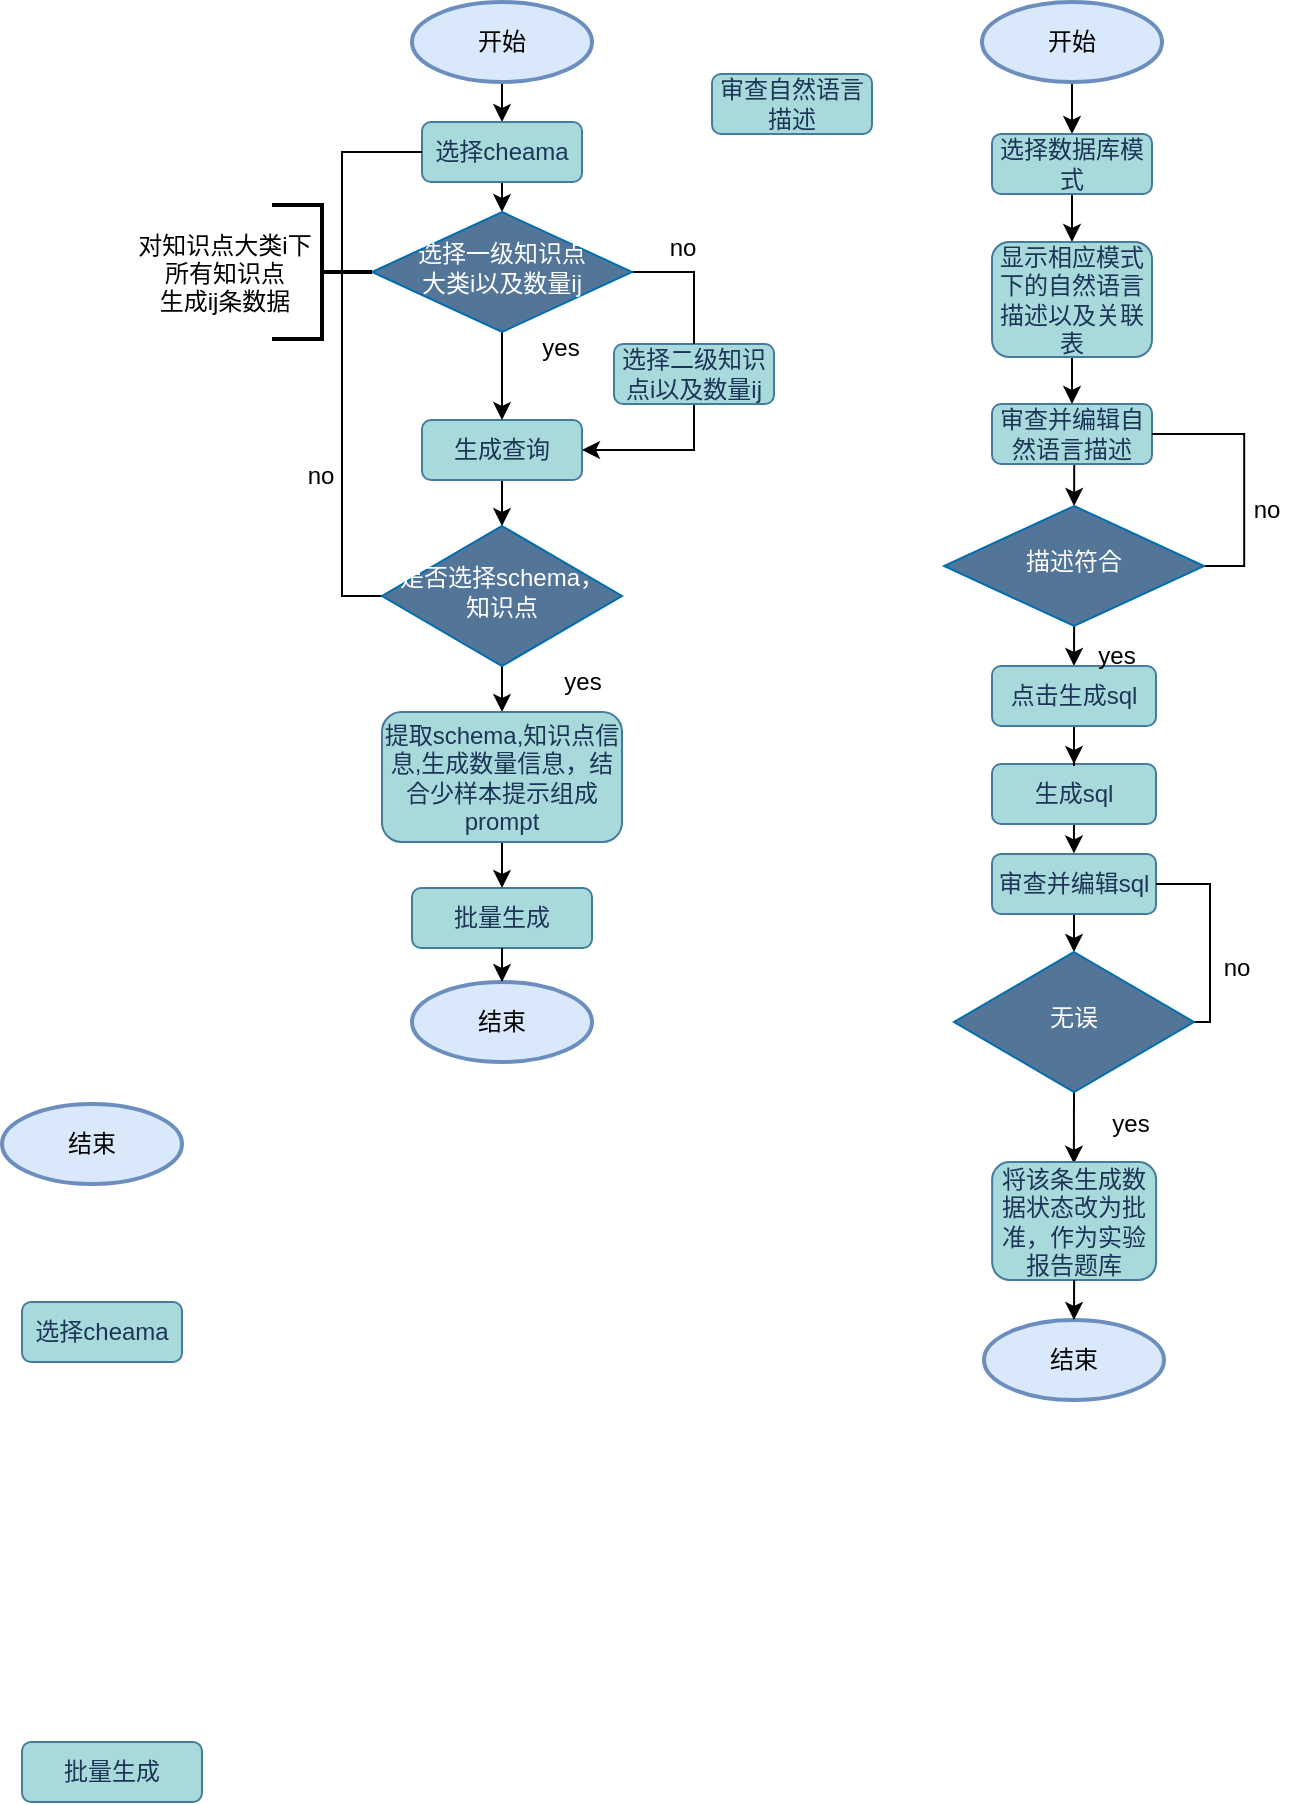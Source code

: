 <mxfile version="26.2.1">
  <diagram id="C5RBs43oDa-KdzZeNtuy" name="Page-1">
    <mxGraphModel dx="867" dy="539" grid="0" gridSize="10" guides="1" tooltips="1" connect="1" arrows="1" fold="1" page="1" pageScale="1" pageWidth="827" pageHeight="1169" math="0" shadow="0">
      <root>
        <mxCell id="WIyWlLk6GJQsqaUBKTNV-0" />
        <mxCell id="WIyWlLk6GJQsqaUBKTNV-1" parent="WIyWlLk6GJQsqaUBKTNV-0" />
        <mxCell id="_8PwzIx_y7-3H37tJzUT-24" style="edgeStyle=orthogonalEdgeStyle;rounded=0;orthogonalLoop=1;jettySize=auto;html=1;exitX=0.5;exitY=1;exitDx=0;exitDy=0;exitPerimeter=0;entryX=0.5;entryY=0;entryDx=0;entryDy=0;" edge="1" parent="WIyWlLk6GJQsqaUBKTNV-1" source="_8PwzIx_y7-3H37tJzUT-8" target="_8PwzIx_y7-3H37tJzUT-11">
          <mxGeometry relative="1" as="geometry" />
        </mxCell>
        <mxCell id="_8PwzIx_y7-3H37tJzUT-8" value="开始" style="strokeWidth=2;html=1;shape=mxgraph.flowchart.start_2;whiteSpace=wrap;labelBackgroundColor=none;fillColor=#dae8fc;strokeColor=#6c8ebf;" vertex="1" parent="WIyWlLk6GJQsqaUBKTNV-1">
          <mxGeometry x="335" y="40" width="90" height="40" as="geometry" />
        </mxCell>
        <mxCell id="_8PwzIx_y7-3H37tJzUT-25" style="edgeStyle=orthogonalEdgeStyle;rounded=0;orthogonalLoop=1;jettySize=auto;html=1;exitX=0.5;exitY=1;exitDx=0;exitDy=0;entryX=0.5;entryY=0;entryDx=0;entryDy=0;" edge="1" parent="WIyWlLk6GJQsqaUBKTNV-1" source="_8PwzIx_y7-3H37tJzUT-11" target="_8PwzIx_y7-3H37tJzUT-16">
          <mxGeometry relative="1" as="geometry" />
        </mxCell>
        <mxCell id="_8PwzIx_y7-3H37tJzUT-11" value="选择cheama" style="rounded=1;whiteSpace=wrap;html=1;fontSize=12;glass=0;strokeWidth=1;shadow=0;labelBackgroundColor=none;fillColor=#A8DADC;strokeColor=#457B9D;fontColor=#1D3557;" vertex="1" parent="WIyWlLk6GJQsqaUBKTNV-1">
          <mxGeometry x="340" y="100" width="80" height="30" as="geometry" />
        </mxCell>
        <mxCell id="_8PwzIx_y7-3H37tJzUT-12" value="批量生成" style="rounded=1;whiteSpace=wrap;html=1;fontSize=12;glass=0;strokeWidth=1;shadow=0;labelBackgroundColor=none;fillColor=#A8DADC;strokeColor=#457B9D;fontColor=#1D3557;" vertex="1" parent="WIyWlLk6GJQsqaUBKTNV-1">
          <mxGeometry x="335" y="483" width="90" height="30" as="geometry" />
        </mxCell>
        <mxCell id="_8PwzIx_y7-3H37tJzUT-32" style="edgeStyle=orthogonalEdgeStyle;rounded=0;orthogonalLoop=1;jettySize=auto;html=1;exitX=0.5;exitY=1;exitDx=0;exitDy=0;entryX=0.5;entryY=0;entryDx=0;entryDy=0;" edge="1" parent="WIyWlLk6GJQsqaUBKTNV-1" source="_8PwzIx_y7-3H37tJzUT-14" target="_8PwzIx_y7-3H37tJzUT-20">
          <mxGeometry relative="1" as="geometry" />
        </mxCell>
        <mxCell id="_8PwzIx_y7-3H37tJzUT-14" value="生成查询" style="rounded=1;whiteSpace=wrap;html=1;fontSize=12;glass=0;strokeWidth=1;shadow=0;labelBackgroundColor=none;fillColor=#A8DADC;strokeColor=#457B9D;fontColor=#1D3557;" vertex="1" parent="WIyWlLk6GJQsqaUBKTNV-1">
          <mxGeometry x="340" y="249" width="80" height="30" as="geometry" />
        </mxCell>
        <mxCell id="_8PwzIx_y7-3H37tJzUT-36" style="edgeStyle=orthogonalEdgeStyle;rounded=0;orthogonalLoop=1;jettySize=auto;html=1;exitX=0.5;exitY=1;exitDx=0;exitDy=0;entryX=1;entryY=0.5;entryDx=0;entryDy=0;" edge="1" parent="WIyWlLk6GJQsqaUBKTNV-1" source="_8PwzIx_y7-3H37tJzUT-15" target="_8PwzIx_y7-3H37tJzUT-14">
          <mxGeometry relative="1" as="geometry" />
        </mxCell>
        <mxCell id="_8PwzIx_y7-3H37tJzUT-15" value="选择二级知识点i以及数量ij" style="rounded=1;whiteSpace=wrap;html=1;fontSize=12;glass=0;strokeWidth=1;shadow=0;labelBackgroundColor=none;fillColor=#A8DADC;strokeColor=#457B9D;fontColor=#1D3557;" vertex="1" parent="WIyWlLk6GJQsqaUBKTNV-1">
          <mxGeometry x="436" y="211" width="80" height="30" as="geometry" />
        </mxCell>
        <mxCell id="_8PwzIx_y7-3H37tJzUT-26" style="edgeStyle=orthogonalEdgeStyle;rounded=0;orthogonalLoop=1;jettySize=auto;html=1;exitX=0.5;exitY=1;exitDx=0;exitDy=0;" edge="1" parent="WIyWlLk6GJQsqaUBKTNV-1" source="_8PwzIx_y7-3H37tJzUT-16" target="_8PwzIx_y7-3H37tJzUT-14">
          <mxGeometry relative="1" as="geometry">
            <mxPoint x="380" y="235" as="targetPoint" />
          </mxGeometry>
        </mxCell>
        <mxCell id="_8PwzIx_y7-3H37tJzUT-28" style="edgeStyle=orthogonalEdgeStyle;rounded=0;orthogonalLoop=1;jettySize=auto;html=1;exitX=1;exitY=0.5;exitDx=0;exitDy=0;entryX=0.5;entryY=0;entryDx=0;entryDy=0;endArrow=none;startFill=0;" edge="1" parent="WIyWlLk6GJQsqaUBKTNV-1" source="_8PwzIx_y7-3H37tJzUT-16" target="_8PwzIx_y7-3H37tJzUT-15">
          <mxGeometry relative="1" as="geometry" />
        </mxCell>
        <mxCell id="_8PwzIx_y7-3H37tJzUT-16" value="&lt;span&gt;&lt;font style=&quot;color: rgb(255, 255, 255);&quot;&gt;选择一级知识点&lt;/font&gt;&lt;/span&gt;&lt;div&gt;&lt;span&gt;&lt;font style=&quot;color: rgb(255, 255, 255);&quot;&gt;大类i以及数量ij&lt;/font&gt;&lt;/span&gt;&lt;/div&gt;" style="rhombus;whiteSpace=wrap;html=1;shadow=0;fontFamily=Helvetica;fontSize=12;align=center;strokeWidth=1;spacing=6;spacingTop=-4;labelBackgroundColor=none;fillColor=light-dark(#527598, #2566a8);strokeColor=#006EAF;fontColor=#ffffff;verticalAlign=middle;" vertex="1" parent="WIyWlLk6GJQsqaUBKTNV-1">
          <mxGeometry x="315" y="145" width="130" height="60" as="geometry" />
        </mxCell>
        <mxCell id="_8PwzIx_y7-3H37tJzUT-19" value="选择cheama" style="rounded=1;whiteSpace=wrap;html=1;fontSize=12;glass=0;strokeWidth=1;shadow=0;labelBackgroundColor=none;fillColor=#A8DADC;strokeColor=#457B9D;fontColor=#1D3557;" vertex="1" parent="WIyWlLk6GJQsqaUBKTNV-1">
          <mxGeometry x="140" y="690" width="80" height="30" as="geometry" />
        </mxCell>
        <mxCell id="_8PwzIx_y7-3H37tJzUT-38" style="edgeStyle=orthogonalEdgeStyle;rounded=0;orthogonalLoop=1;jettySize=auto;html=1;exitX=0;exitY=0.5;exitDx=0;exitDy=0;entryX=0;entryY=0.5;entryDx=0;entryDy=0;endArrow=none;startFill=0;" edge="1" parent="WIyWlLk6GJQsqaUBKTNV-1" source="_8PwzIx_y7-3H37tJzUT-20" target="_8PwzIx_y7-3H37tJzUT-11">
          <mxGeometry relative="1" as="geometry" />
        </mxCell>
        <mxCell id="_8PwzIx_y7-3H37tJzUT-64" style="edgeStyle=orthogonalEdgeStyle;rounded=0;orthogonalLoop=1;jettySize=auto;html=1;exitX=0.5;exitY=1;exitDx=0;exitDy=0;entryX=0.5;entryY=0;entryDx=0;entryDy=0;" edge="1" parent="WIyWlLk6GJQsqaUBKTNV-1" source="_8PwzIx_y7-3H37tJzUT-20" target="_8PwzIx_y7-3H37tJzUT-61">
          <mxGeometry relative="1" as="geometry" />
        </mxCell>
        <mxCell id="_8PwzIx_y7-3H37tJzUT-20" value="是否选择schema，&lt;div&gt;知识点&lt;/div&gt;" style="rhombus;whiteSpace=wrap;html=1;shadow=0;fontFamily=Helvetica;fontSize=12;align=center;strokeWidth=1;spacing=6;spacingTop=-4;labelBackgroundColor=none;fillColor=light-dark(#527598, #2566a8);strokeColor=#006EAF;fontColor=#ffffff;verticalAlign=middle;" vertex="1" parent="WIyWlLk6GJQsqaUBKTNV-1">
          <mxGeometry x="320" y="302" width="120" height="70" as="geometry" />
        </mxCell>
        <mxCell id="_8PwzIx_y7-3H37tJzUT-22" value="批量生成" style="rounded=1;whiteSpace=wrap;html=1;fontSize=12;glass=0;strokeWidth=1;shadow=0;labelBackgroundColor=none;fillColor=#A8DADC;strokeColor=#457B9D;fontColor=#1D3557;" vertex="1" parent="WIyWlLk6GJQsqaUBKTNV-1">
          <mxGeometry x="140" y="910" width="90" height="30" as="geometry" />
        </mxCell>
        <mxCell id="_8PwzIx_y7-3H37tJzUT-23" value="结束" style="strokeWidth=2;html=1;shape=mxgraph.flowchart.start_2;whiteSpace=wrap;labelBackgroundColor=none;fillColor=#dae8fc;strokeColor=#6c8ebf;" vertex="1" parent="WIyWlLk6GJQsqaUBKTNV-1">
          <mxGeometry x="335" y="530" width="90" height="40" as="geometry" />
        </mxCell>
        <mxCell id="_8PwzIx_y7-3H37tJzUT-27" value="yes" style="text;html=1;align=center;verticalAlign=middle;resizable=0;points=[];autosize=1;strokeColor=none;fillColor=none;" vertex="1" parent="WIyWlLk6GJQsqaUBKTNV-1">
          <mxGeometry x="389" y="198" width="40" height="30" as="geometry" />
        </mxCell>
        <mxCell id="_8PwzIx_y7-3H37tJzUT-29" value="no" style="text;html=1;align=center;verticalAlign=middle;resizable=0;points=[];autosize=1;strokeColor=none;fillColor=none;" vertex="1" parent="WIyWlLk6GJQsqaUBKTNV-1">
          <mxGeometry x="450" y="148" width="40" height="30" as="geometry" />
        </mxCell>
        <mxCell id="_8PwzIx_y7-3H37tJzUT-35" style="edgeStyle=orthogonalEdgeStyle;rounded=0;orthogonalLoop=1;jettySize=auto;html=1;exitX=0.5;exitY=1;exitDx=0;exitDy=0;entryX=0.5;entryY=0;entryDx=0;entryDy=0;entryPerimeter=0;" edge="1" parent="WIyWlLk6GJQsqaUBKTNV-1" source="_8PwzIx_y7-3H37tJzUT-12" target="_8PwzIx_y7-3H37tJzUT-23">
          <mxGeometry relative="1" as="geometry" />
        </mxCell>
        <mxCell id="_8PwzIx_y7-3H37tJzUT-37" value="yes" style="text;html=1;align=center;verticalAlign=middle;resizable=0;points=[];autosize=1;strokeColor=none;fillColor=none;" vertex="1" parent="WIyWlLk6GJQsqaUBKTNV-1">
          <mxGeometry x="400" y="365" width="40" height="30" as="geometry" />
        </mxCell>
        <mxCell id="_8PwzIx_y7-3H37tJzUT-75" style="edgeStyle=orthogonalEdgeStyle;rounded=0;orthogonalLoop=1;jettySize=auto;html=1;exitX=0.5;exitY=1;exitDx=0;exitDy=0;exitPerimeter=0;entryX=0.5;entryY=0;entryDx=0;entryDy=0;" edge="1" parent="WIyWlLk6GJQsqaUBKTNV-1" source="_8PwzIx_y7-3H37tJzUT-40" target="_8PwzIx_y7-3H37tJzUT-73">
          <mxGeometry relative="1" as="geometry" />
        </mxCell>
        <mxCell id="_8PwzIx_y7-3H37tJzUT-40" value="开始" style="strokeWidth=2;html=1;shape=mxgraph.flowchart.start_2;whiteSpace=wrap;labelBackgroundColor=none;fillColor=#dae8fc;strokeColor=#6c8ebf;" vertex="1" parent="WIyWlLk6GJQsqaUBKTNV-1">
          <mxGeometry x="620" y="40" width="90" height="40" as="geometry" />
        </mxCell>
        <mxCell id="_8PwzIx_y7-3H37tJzUT-41" style="edgeStyle=orthogonalEdgeStyle;rounded=0;orthogonalLoop=1;jettySize=auto;html=1;exitX=0.5;exitY=1;exitDx=0;exitDy=0;entryX=0.5;entryY=0;entryDx=0;entryDy=0;" edge="1" source="_8PwzIx_y7-3H37tJzUT-42" target="_8PwzIx_y7-3H37tJzUT-50" parent="WIyWlLk6GJQsqaUBKTNV-1">
          <mxGeometry relative="1" as="geometry" />
        </mxCell>
        <mxCell id="_8PwzIx_y7-3H37tJzUT-42" value="审查并编辑自然语言描述" style="rounded=1;whiteSpace=wrap;html=1;fontSize=12;glass=0;strokeWidth=1;shadow=0;labelBackgroundColor=none;fillColor=#A8DADC;strokeColor=#457B9D;fontColor=#1D3557;" vertex="1" parent="WIyWlLk6GJQsqaUBKTNV-1">
          <mxGeometry x="625" y="241" width="80" height="30" as="geometry" />
        </mxCell>
        <mxCell id="_8PwzIx_y7-3H37tJzUT-79" style="edgeStyle=orthogonalEdgeStyle;rounded=0;orthogonalLoop=1;jettySize=auto;html=1;exitX=0.5;exitY=1;exitDx=0;exitDy=0;entryX=0.5;entryY=0;entryDx=0;entryDy=0;" edge="1" parent="WIyWlLk6GJQsqaUBKTNV-1" source="_8PwzIx_y7-3H37tJzUT-43" target="_8PwzIx_y7-3H37tJzUT-55">
          <mxGeometry relative="1" as="geometry" />
        </mxCell>
        <mxCell id="_8PwzIx_y7-3H37tJzUT-43" value="审查并编辑sql" style="rounded=1;whiteSpace=wrap;html=1;fontSize=12;glass=0;strokeWidth=1;shadow=0;labelBackgroundColor=none;fillColor=#A8DADC;strokeColor=#457B9D;fontColor=#1D3557;" vertex="1" parent="WIyWlLk6GJQsqaUBKTNV-1">
          <mxGeometry x="625" y="466" width="82" height="30" as="geometry" />
        </mxCell>
        <mxCell id="_8PwzIx_y7-3H37tJzUT-78" style="edgeStyle=orthogonalEdgeStyle;rounded=0;orthogonalLoop=1;jettySize=auto;html=1;exitX=0.5;exitY=1;exitDx=0;exitDy=0;" edge="1" parent="WIyWlLk6GJQsqaUBKTNV-1" source="_8PwzIx_y7-3H37tJzUT-45">
          <mxGeometry relative="1" as="geometry">
            <mxPoint x="665.941" y="465.706" as="targetPoint" />
          </mxGeometry>
        </mxCell>
        <mxCell id="_8PwzIx_y7-3H37tJzUT-45" value="生成sql" style="rounded=1;whiteSpace=wrap;html=1;fontSize=12;glass=0;strokeWidth=1;shadow=0;labelBackgroundColor=none;fillColor=#A8DADC;strokeColor=#457B9D;fontColor=#1D3557;" vertex="1" parent="WIyWlLk6GJQsqaUBKTNV-1">
          <mxGeometry x="625" y="421" width="82" height="30" as="geometry" />
        </mxCell>
        <mxCell id="_8PwzIx_y7-3H37tJzUT-77" style="edgeStyle=orthogonalEdgeStyle;rounded=0;orthogonalLoop=1;jettySize=auto;html=1;exitX=0.5;exitY=1;exitDx=0;exitDy=0;" edge="1" parent="WIyWlLk6GJQsqaUBKTNV-1" source="_8PwzIx_y7-3H37tJzUT-47" target="_8PwzIx_y7-3H37tJzUT-42">
          <mxGeometry relative="1" as="geometry" />
        </mxCell>
        <mxCell id="_8PwzIx_y7-3H37tJzUT-47" value="显示相应模式下的自然语言描述以及关联表" style="rounded=1;whiteSpace=wrap;html=1;fontSize=12;glass=0;strokeWidth=1;shadow=0;labelBackgroundColor=none;fillColor=#A8DADC;strokeColor=#457B9D;fontColor=#1D3557;align=center;verticalAlign=middle;" vertex="1" parent="WIyWlLk6GJQsqaUBKTNV-1">
          <mxGeometry x="625" y="160" width="80" height="57.5" as="geometry" />
        </mxCell>
        <mxCell id="_8PwzIx_y7-3H37tJzUT-48" style="edgeStyle=orthogonalEdgeStyle;rounded=0;orthogonalLoop=1;jettySize=auto;html=1;exitX=0.5;exitY=1;exitDx=0;exitDy=0;entryX=0.5;entryY=0;entryDx=0;entryDy=0;" edge="1" source="_8PwzIx_y7-3H37tJzUT-50" target="_8PwzIx_y7-3H37tJzUT-52" parent="WIyWlLk6GJQsqaUBKTNV-1">
          <mxGeometry relative="1" as="geometry" />
        </mxCell>
        <mxCell id="_8PwzIx_y7-3H37tJzUT-49" style="edgeStyle=orthogonalEdgeStyle;rounded=0;orthogonalLoop=1;jettySize=auto;html=1;exitX=1;exitY=0.5;exitDx=0;exitDy=0;entryX=1;entryY=0.5;entryDx=0;entryDy=0;endArrow=none;startFill=0;" edge="1" source="_8PwzIx_y7-3H37tJzUT-50" target="_8PwzIx_y7-3H37tJzUT-42" parent="WIyWlLk6GJQsqaUBKTNV-1">
          <mxGeometry relative="1" as="geometry" />
        </mxCell>
        <mxCell id="_8PwzIx_y7-3H37tJzUT-50" value="描述符合" style="rhombus;whiteSpace=wrap;html=1;shadow=0;fontFamily=Helvetica;fontSize=12;align=center;strokeWidth=1;spacing=6;spacingTop=-4;labelBackgroundColor=none;fillColor=light-dark(#527598, #2566a8);strokeColor=#006EAF;fontColor=#ffffff;verticalAlign=middle;" vertex="1" parent="WIyWlLk6GJQsqaUBKTNV-1">
          <mxGeometry x="601.06" y="292" width="130" height="60" as="geometry" />
        </mxCell>
        <mxCell id="_8PwzIx_y7-3H37tJzUT-51" style="edgeStyle=orthogonalEdgeStyle;rounded=0;orthogonalLoop=1;jettySize=auto;html=1;exitX=0.5;exitY=1;exitDx=0;exitDy=0;" edge="1" source="_8PwzIx_y7-3H37tJzUT-52" target="_8PwzIx_y7-3H37tJzUT-45" parent="WIyWlLk6GJQsqaUBKTNV-1">
          <mxGeometry relative="1" as="geometry" />
        </mxCell>
        <mxCell id="_8PwzIx_y7-3H37tJzUT-52" value="点击生成sql" style="rounded=1;whiteSpace=wrap;html=1;fontSize=12;glass=0;strokeWidth=1;shadow=0;labelBackgroundColor=none;fillColor=#A8DADC;strokeColor=#457B9D;fontColor=#1D3557;" vertex="1" parent="WIyWlLk6GJQsqaUBKTNV-1">
          <mxGeometry x="625" y="372" width="82" height="30" as="geometry" />
        </mxCell>
        <mxCell id="_8PwzIx_y7-3H37tJzUT-80" style="edgeStyle=orthogonalEdgeStyle;rounded=0;orthogonalLoop=1;jettySize=auto;html=1;exitX=1;exitY=0.5;exitDx=0;exitDy=0;entryX=1;entryY=0.5;entryDx=0;entryDy=0;endArrow=none;startFill=0;" edge="1" parent="WIyWlLk6GJQsqaUBKTNV-1" source="_8PwzIx_y7-3H37tJzUT-55" target="_8PwzIx_y7-3H37tJzUT-43">
          <mxGeometry relative="1" as="geometry">
            <Array as="points">
              <mxPoint x="734" y="550" />
              <mxPoint x="734" y="481" />
            </Array>
          </mxGeometry>
        </mxCell>
        <mxCell id="_8PwzIx_y7-3H37tJzUT-81" style="edgeStyle=orthogonalEdgeStyle;rounded=0;orthogonalLoop=1;jettySize=auto;html=1;exitX=0.5;exitY=1;exitDx=0;exitDy=0;" edge="1" parent="WIyWlLk6GJQsqaUBKTNV-1" source="_8PwzIx_y7-3H37tJzUT-55">
          <mxGeometry relative="1" as="geometry">
            <mxPoint x="665.941" y="620.812" as="targetPoint" />
          </mxGeometry>
        </mxCell>
        <mxCell id="_8PwzIx_y7-3H37tJzUT-55" value="无误" style="rhombus;whiteSpace=wrap;html=1;shadow=0;fontFamily=Helvetica;fontSize=12;align=center;strokeWidth=1;spacing=6;spacingTop=-4;labelBackgroundColor=none;fillColor=light-dark(#527598, #2566a8);strokeColor=#006EAF;fontColor=#ffffff;verticalAlign=middle;" vertex="1" parent="WIyWlLk6GJQsqaUBKTNV-1">
          <mxGeometry x="606" y="515" width="120" height="70" as="geometry" />
        </mxCell>
        <mxCell id="_8PwzIx_y7-3H37tJzUT-56" value="结束" style="strokeWidth=2;html=1;shape=mxgraph.flowchart.start_2;whiteSpace=wrap;labelBackgroundColor=none;fillColor=#dae8fc;strokeColor=#6c8ebf;" vertex="1" parent="WIyWlLk6GJQsqaUBKTNV-1">
          <mxGeometry x="621" y="699" width="90" height="40" as="geometry" />
        </mxCell>
        <mxCell id="_8PwzIx_y7-3H37tJzUT-57" value="yes" style="text;html=1;align=center;verticalAlign=middle;resizable=0;points=[];autosize=1;strokeColor=none;fillColor=none;" vertex="1" parent="WIyWlLk6GJQsqaUBKTNV-1">
          <mxGeometry x="667.06" y="352" width="40" height="30" as="geometry" />
        </mxCell>
        <mxCell id="_8PwzIx_y7-3H37tJzUT-58" value="no" style="text;html=1;align=center;verticalAlign=middle;resizable=0;points=[];autosize=1;strokeColor=none;fillColor=none;" vertex="1" parent="WIyWlLk6GJQsqaUBKTNV-1">
          <mxGeometry x="742" y="279" width="40" height="30" as="geometry" />
        </mxCell>
        <mxCell id="_8PwzIx_y7-3H37tJzUT-67" style="edgeStyle=orthogonalEdgeStyle;rounded=0;orthogonalLoop=1;jettySize=auto;html=1;exitX=0.5;exitY=1;exitDx=0;exitDy=0;entryX=0.5;entryY=0;entryDx=0;entryDy=0;" edge="1" parent="WIyWlLk6GJQsqaUBKTNV-1" source="_8PwzIx_y7-3H37tJzUT-61" target="_8PwzIx_y7-3H37tJzUT-12">
          <mxGeometry relative="1" as="geometry" />
        </mxCell>
        <mxCell id="_8PwzIx_y7-3H37tJzUT-61" value="提取schema,知识点信息,生成数量信息，结合少样本提示组成prompt" style="rounded=1;whiteSpace=wrap;html=1;fontSize=12;glass=0;strokeWidth=1;shadow=0;labelBackgroundColor=none;fillColor=#A8DADC;strokeColor=#457B9D;fontColor=#1D3557;" vertex="1" parent="WIyWlLk6GJQsqaUBKTNV-1">
          <mxGeometry x="320" y="395" width="120" height="65" as="geometry" />
        </mxCell>
        <mxCell id="_8PwzIx_y7-3H37tJzUT-62" value="结束" style="strokeWidth=2;html=1;shape=mxgraph.flowchart.start_2;whiteSpace=wrap;labelBackgroundColor=none;fillColor=#dae8fc;strokeColor=#6c8ebf;" vertex="1" parent="WIyWlLk6GJQsqaUBKTNV-1">
          <mxGeometry x="130" y="591" width="90" height="40" as="geometry" />
        </mxCell>
        <mxCell id="_8PwzIx_y7-3H37tJzUT-68" value="" style="strokeWidth=2;html=1;shape=mxgraph.flowchart.annotation_2;align=left;labelPosition=right;pointerEvents=1;rotation=-180;" vertex="1" parent="WIyWlLk6GJQsqaUBKTNV-1">
          <mxGeometry x="265" y="141.5" width="50" height="67" as="geometry" />
        </mxCell>
        <mxCell id="_8PwzIx_y7-3H37tJzUT-69" value="对知识点大类i下&#xa;所有知识点&#xa;生成ij条数据" style="text;align=center;verticalAlign=middle;resizable=0;points=[];autosize=1;strokeColor=none;fillColor=none;" vertex="1" parent="WIyWlLk6GJQsqaUBKTNV-1">
          <mxGeometry x="189" y="147.5" width="105" height="55" as="geometry" />
        </mxCell>
        <mxCell id="_8PwzIx_y7-3H37tJzUT-72" value="no" style="text;html=1;align=center;verticalAlign=middle;resizable=0;points=[];autosize=1;strokeColor=none;fillColor=none;" vertex="1" parent="WIyWlLk6GJQsqaUBKTNV-1">
          <mxGeometry x="273" y="264" width="31" height="26" as="geometry" />
        </mxCell>
        <mxCell id="_8PwzIx_y7-3H37tJzUT-76" style="edgeStyle=orthogonalEdgeStyle;rounded=0;orthogonalLoop=1;jettySize=auto;html=1;exitX=0.5;exitY=1;exitDx=0;exitDy=0;entryX=0.5;entryY=0;entryDx=0;entryDy=0;" edge="1" parent="WIyWlLk6GJQsqaUBKTNV-1" source="_8PwzIx_y7-3H37tJzUT-73" target="_8PwzIx_y7-3H37tJzUT-47">
          <mxGeometry relative="1" as="geometry" />
        </mxCell>
        <mxCell id="_8PwzIx_y7-3H37tJzUT-73" value="选择数据库模式" style="rounded=1;whiteSpace=wrap;html=1;fontSize=12;glass=0;strokeWidth=1;shadow=0;labelBackgroundColor=none;fillColor=#A8DADC;strokeColor=#457B9D;fontColor=#1D3557;" vertex="1" parent="WIyWlLk6GJQsqaUBKTNV-1">
          <mxGeometry x="625" y="106" width="80" height="30" as="geometry" />
        </mxCell>
        <mxCell id="_8PwzIx_y7-3H37tJzUT-74" value="审查自然语言描述" style="rounded=1;whiteSpace=wrap;html=1;fontSize=12;glass=0;strokeWidth=1;shadow=0;labelBackgroundColor=none;fillColor=#A8DADC;strokeColor=#457B9D;fontColor=#1D3557;" vertex="1" parent="WIyWlLk6GJQsqaUBKTNV-1">
          <mxGeometry x="485" y="76" width="80" height="30" as="geometry" />
        </mxCell>
        <mxCell id="_8PwzIx_y7-3H37tJzUT-82" value="将该条生成数据状态改为批准，作为实验报告题库" style="rounded=1;whiteSpace=wrap;html=1;fontSize=12;glass=0;strokeWidth=1;shadow=0;labelBackgroundColor=none;fillColor=#A8DADC;strokeColor=#457B9D;fontColor=#1D3557;" vertex="1" parent="WIyWlLk6GJQsqaUBKTNV-1">
          <mxGeometry x="625.06" y="620" width="82" height="59" as="geometry" />
        </mxCell>
        <mxCell id="_8PwzIx_y7-3H37tJzUT-83" value="yes" style="text;html=1;align=center;verticalAlign=middle;resizable=0;points=[];autosize=1;strokeColor=none;fillColor=none;" vertex="1" parent="WIyWlLk6GJQsqaUBKTNV-1">
          <mxGeometry x="675" y="588" width="37" height="26" as="geometry" />
        </mxCell>
        <mxCell id="_8PwzIx_y7-3H37tJzUT-84" value="no" style="text;html=1;align=center;verticalAlign=middle;resizable=0;points=[];autosize=1;strokeColor=none;fillColor=none;" vertex="1" parent="WIyWlLk6GJQsqaUBKTNV-1">
          <mxGeometry x="731.06" y="510" width="31" height="26" as="geometry" />
        </mxCell>
        <mxCell id="_8PwzIx_y7-3H37tJzUT-85" style="edgeStyle=orthogonalEdgeStyle;rounded=0;orthogonalLoop=1;jettySize=auto;html=1;exitX=0.5;exitY=1;exitDx=0;exitDy=0;entryX=0.5;entryY=0;entryDx=0;entryDy=0;entryPerimeter=0;" edge="1" parent="WIyWlLk6GJQsqaUBKTNV-1" source="_8PwzIx_y7-3H37tJzUT-82" target="_8PwzIx_y7-3H37tJzUT-56">
          <mxGeometry relative="1" as="geometry" />
        </mxCell>
      </root>
    </mxGraphModel>
  </diagram>
</mxfile>
